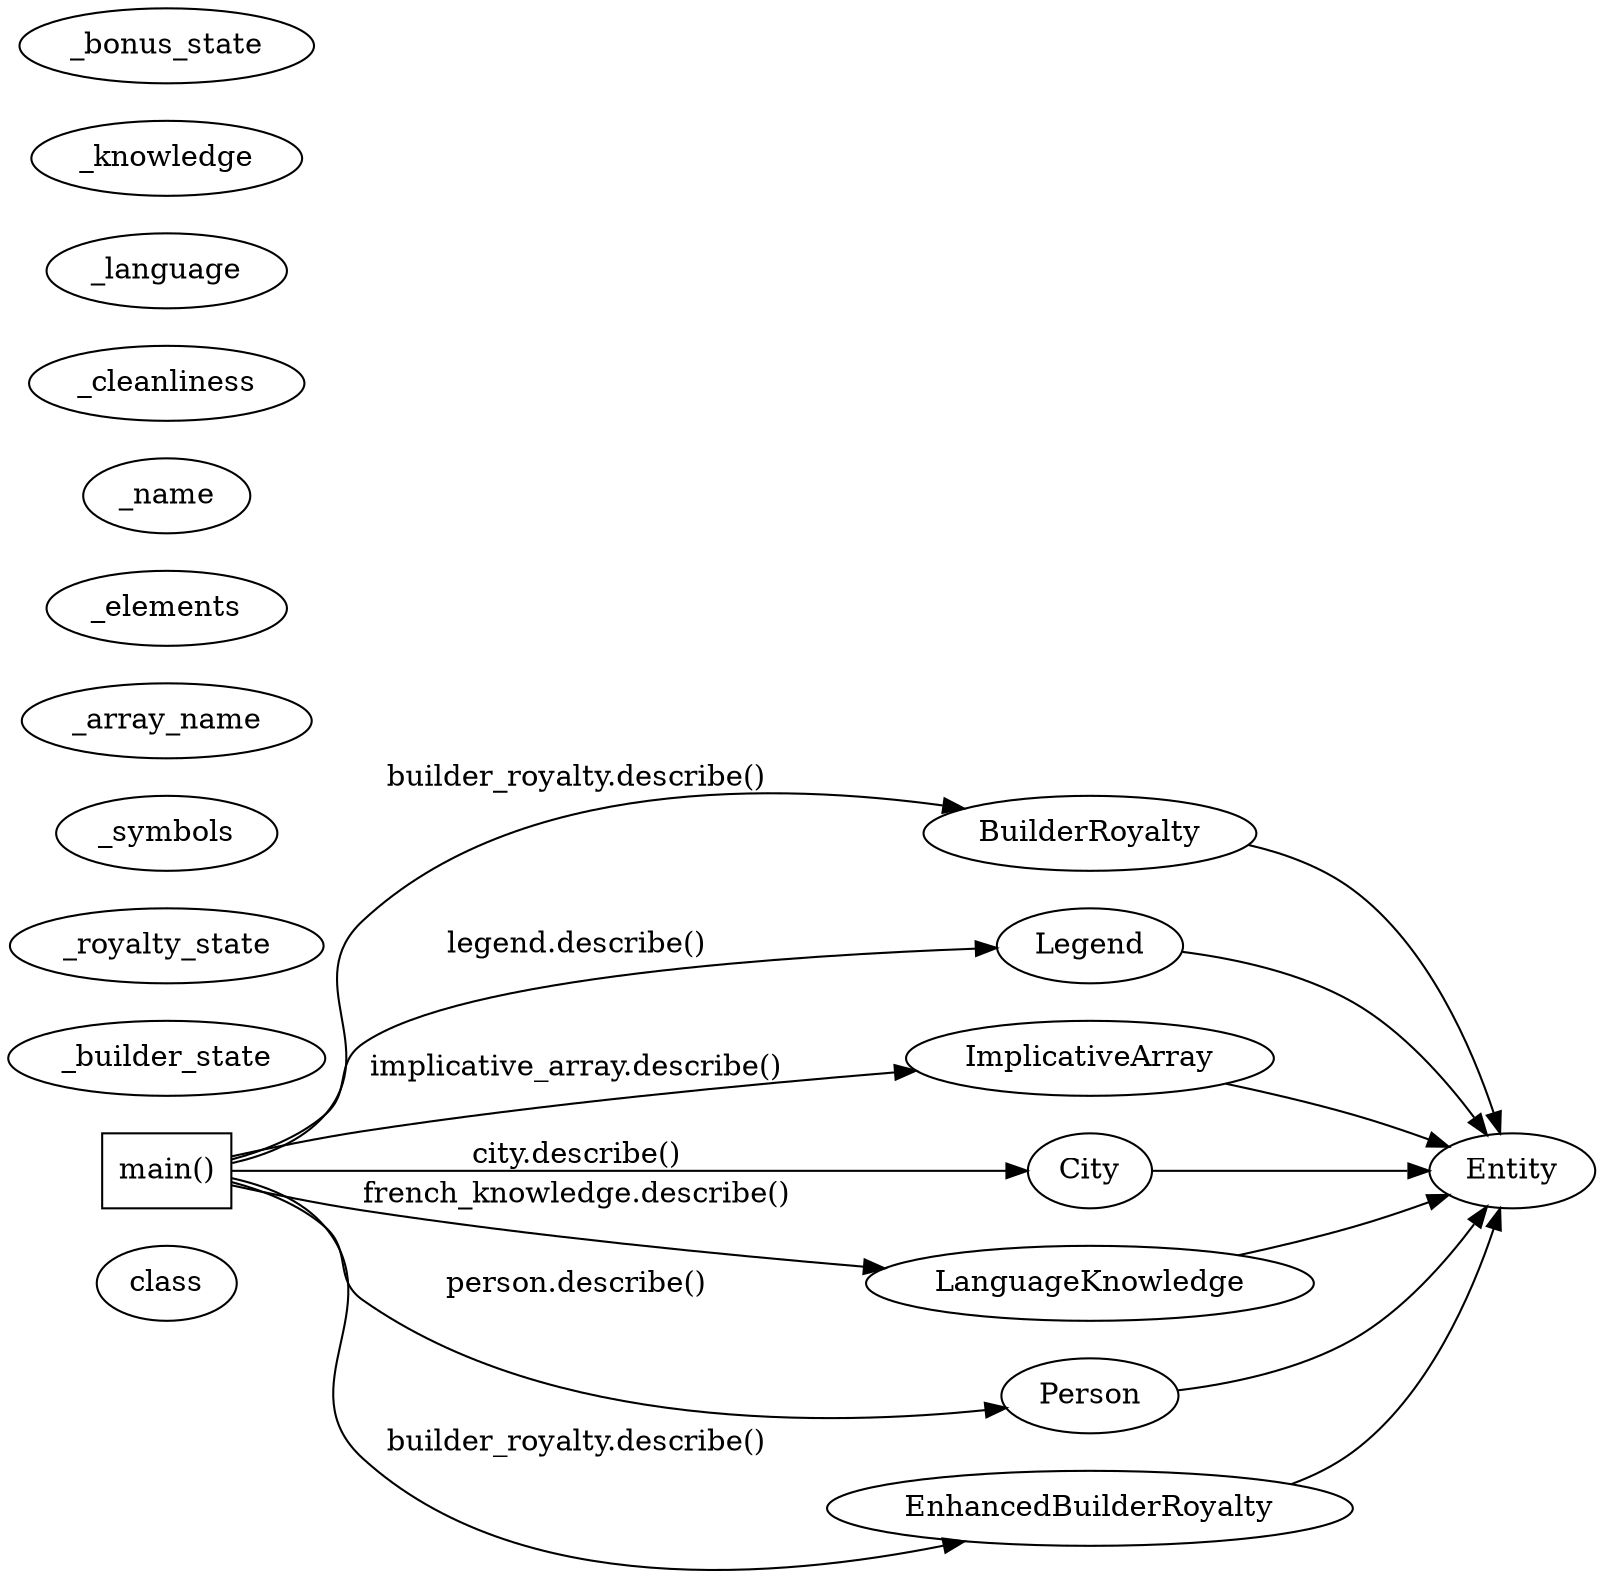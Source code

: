 digraph G {
    rankdir=LR;

    class BuilderRoyalty {
        _builder_state
        _royalty_state
    }

    class Entity {
    }

    class Legend {
        _symbols
    }

    class ImplicativeArray {
        _array_name
        _elements
    }

    class City {
        _name
        _cleanliness
    }

    class LanguageKnowledge {
        _language
        _knowledge
    }

    class Person {
        _name
        _knowledge
    }

    class EnhancedBuilderRoyalty {
        _bonus_state
    }

    main [shape=box, label="main()"]

    main -> BuilderRoyalty [label="builder_royalty.describe()"]
    main -> Legend [label="legend.describe()"]
    main -> ImplicativeArray [label="implicative_array.describe()"]
    main -> City [label="city.describe()"]
    main -> LanguageKnowledge [label="french_knowledge.describe()"]
    main -> Person [label="person.describe()"]
    main -> EnhancedBuilderRoyalty [label="builder_royalty.describe()"]

    BuilderRoyalty -> Entity
    Legend -> Entity
    ImplicativeArray -> Entity
    City -> Entity
    LanguageKnowledge -> Entity
    Person -> Entity
    EnhancedBuilderRoyalty -> Entity
}
